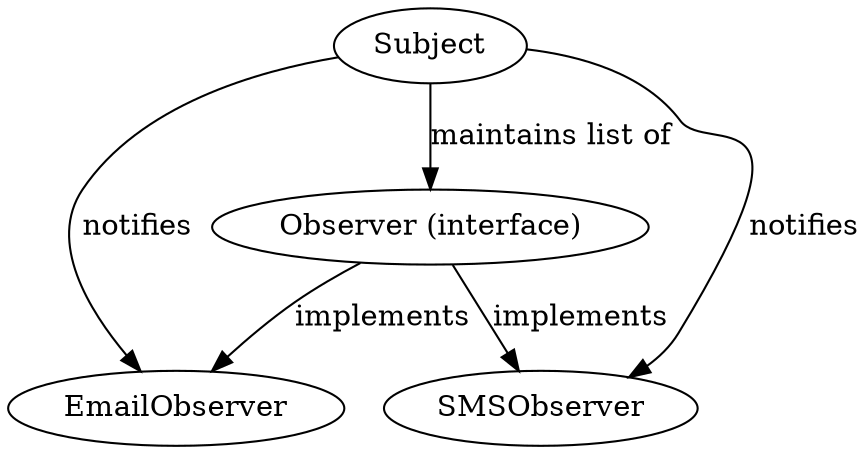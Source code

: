 digraph ObserverPattern {
	Subject [label=Subject]
	Observer [label="Observer (interface)"]
	EmailObserver [label=EmailObserver]
	SMSObserver [label=SMSObserver]
	Subject -> Observer [label="maintains list of"]
	Observer -> EmailObserver [label=implements]
	Observer -> SMSObserver [label=implements]
	Subject -> EmailObserver [label=notifies]
	Subject -> SMSObserver [label=notifies]
}
